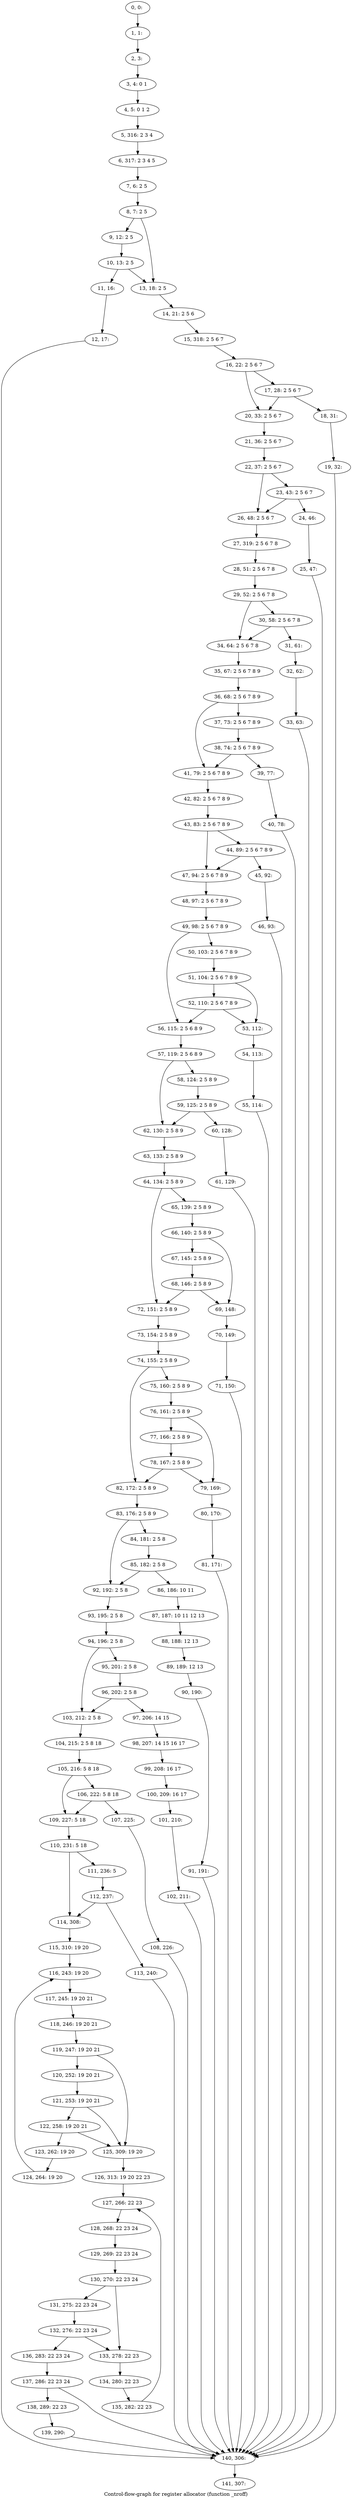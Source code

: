 digraph G {
graph [label="Control-flow-graph for register allocator (function _nroff)"]
0[label="0, 0: "];
1[label="1, 1: "];
2[label="2, 3: "];
3[label="3, 4: 0 1 "];
4[label="4, 5: 0 1 2 "];
5[label="5, 316: 2 3 4 "];
6[label="6, 317: 2 3 4 5 "];
7[label="7, 6: 2 5 "];
8[label="8, 7: 2 5 "];
9[label="9, 12: 2 5 "];
10[label="10, 13: 2 5 "];
11[label="11, 16: "];
12[label="12, 17: "];
13[label="13, 18: 2 5 "];
14[label="14, 21: 2 5 6 "];
15[label="15, 318: 2 5 6 7 "];
16[label="16, 22: 2 5 6 7 "];
17[label="17, 28: 2 5 6 7 "];
18[label="18, 31: "];
19[label="19, 32: "];
20[label="20, 33: 2 5 6 7 "];
21[label="21, 36: 2 5 6 7 "];
22[label="22, 37: 2 5 6 7 "];
23[label="23, 43: 2 5 6 7 "];
24[label="24, 46: "];
25[label="25, 47: "];
26[label="26, 48: 2 5 6 7 "];
27[label="27, 319: 2 5 6 7 8 "];
28[label="28, 51: 2 5 6 7 8 "];
29[label="29, 52: 2 5 6 7 8 "];
30[label="30, 58: 2 5 6 7 8 "];
31[label="31, 61: "];
32[label="32, 62: "];
33[label="33, 63: "];
34[label="34, 64: 2 5 6 7 8 "];
35[label="35, 67: 2 5 6 7 8 9 "];
36[label="36, 68: 2 5 6 7 8 9 "];
37[label="37, 73: 2 5 6 7 8 9 "];
38[label="38, 74: 2 5 6 7 8 9 "];
39[label="39, 77: "];
40[label="40, 78: "];
41[label="41, 79: 2 5 6 7 8 9 "];
42[label="42, 82: 2 5 6 7 8 9 "];
43[label="43, 83: 2 5 6 7 8 9 "];
44[label="44, 89: 2 5 6 7 8 9 "];
45[label="45, 92: "];
46[label="46, 93: "];
47[label="47, 94: 2 5 6 7 8 9 "];
48[label="48, 97: 2 5 6 7 8 9 "];
49[label="49, 98: 2 5 6 7 8 9 "];
50[label="50, 103: 2 5 6 7 8 9 "];
51[label="51, 104: 2 5 6 7 8 9 "];
52[label="52, 110: 2 5 6 7 8 9 "];
53[label="53, 112: "];
54[label="54, 113: "];
55[label="55, 114: "];
56[label="56, 115: 2 5 6 8 9 "];
57[label="57, 119: 2 5 6 8 9 "];
58[label="58, 124: 2 5 8 9 "];
59[label="59, 125: 2 5 8 9 "];
60[label="60, 128: "];
61[label="61, 129: "];
62[label="62, 130: 2 5 8 9 "];
63[label="63, 133: 2 5 8 9 "];
64[label="64, 134: 2 5 8 9 "];
65[label="65, 139: 2 5 8 9 "];
66[label="66, 140: 2 5 8 9 "];
67[label="67, 145: 2 5 8 9 "];
68[label="68, 146: 2 5 8 9 "];
69[label="69, 148: "];
70[label="70, 149: "];
71[label="71, 150: "];
72[label="72, 151: 2 5 8 9 "];
73[label="73, 154: 2 5 8 9 "];
74[label="74, 155: 2 5 8 9 "];
75[label="75, 160: 2 5 8 9 "];
76[label="76, 161: 2 5 8 9 "];
77[label="77, 166: 2 5 8 9 "];
78[label="78, 167: 2 5 8 9 "];
79[label="79, 169: "];
80[label="80, 170: "];
81[label="81, 171: "];
82[label="82, 172: 2 5 8 9 "];
83[label="83, 176: 2 5 8 9 "];
84[label="84, 181: 2 5 8 "];
85[label="85, 182: 2 5 8 "];
86[label="86, 186: 10 11 "];
87[label="87, 187: 10 11 12 13 "];
88[label="88, 188: 12 13 "];
89[label="89, 189: 12 13 "];
90[label="90, 190: "];
91[label="91, 191: "];
92[label="92, 192: 2 5 8 "];
93[label="93, 195: 2 5 8 "];
94[label="94, 196: 2 5 8 "];
95[label="95, 201: 2 5 8 "];
96[label="96, 202: 2 5 8 "];
97[label="97, 206: 14 15 "];
98[label="98, 207: 14 15 16 17 "];
99[label="99, 208: 16 17 "];
100[label="100, 209: 16 17 "];
101[label="101, 210: "];
102[label="102, 211: "];
103[label="103, 212: 2 5 8 "];
104[label="104, 215: 2 5 8 18 "];
105[label="105, 216: 5 8 18 "];
106[label="106, 222: 5 8 18 "];
107[label="107, 225: "];
108[label="108, 226: "];
109[label="109, 227: 5 18 "];
110[label="110, 231: 5 18 "];
111[label="111, 236: 5 "];
112[label="112, 237: "];
113[label="113, 240: "];
114[label="114, 308: "];
115[label="115, 310: 19 20 "];
116[label="116, 243: 19 20 "];
117[label="117, 245: 19 20 21 "];
118[label="118, 246: 19 20 21 "];
119[label="119, 247: 19 20 21 "];
120[label="120, 252: 19 20 21 "];
121[label="121, 253: 19 20 21 "];
122[label="122, 258: 19 20 21 "];
123[label="123, 262: 19 20 "];
124[label="124, 264: 19 20 "];
125[label="125, 309: 19 20 "];
126[label="126, 313: 19 20 22 23 "];
127[label="127, 266: 22 23 "];
128[label="128, 268: 22 23 24 "];
129[label="129, 269: 22 23 24 "];
130[label="130, 270: 22 23 24 "];
131[label="131, 275: 22 23 24 "];
132[label="132, 276: 22 23 24 "];
133[label="133, 278: 22 23 "];
134[label="134, 280: 22 23 "];
135[label="135, 282: 22 23 "];
136[label="136, 283: 22 23 24 "];
137[label="137, 286: 22 23 24 "];
138[label="138, 289: 22 23 "];
139[label="139, 290: "];
140[label="140, 306: "];
141[label="141, 307: "];
0->1 ;
1->2 ;
2->3 ;
3->4 ;
4->5 ;
5->6 ;
6->7 ;
7->8 ;
8->9 ;
8->13 ;
9->10 ;
10->11 ;
10->13 ;
11->12 ;
12->140 ;
13->14 ;
14->15 ;
15->16 ;
16->17 ;
16->20 ;
17->18 ;
17->20 ;
18->19 ;
19->140 ;
20->21 ;
21->22 ;
22->23 ;
22->26 ;
23->24 ;
23->26 ;
24->25 ;
25->140 ;
26->27 ;
27->28 ;
28->29 ;
29->30 ;
29->34 ;
30->31 ;
30->34 ;
31->32 ;
32->33 ;
33->140 ;
34->35 ;
35->36 ;
36->37 ;
36->41 ;
37->38 ;
38->39 ;
38->41 ;
39->40 ;
40->140 ;
41->42 ;
42->43 ;
43->44 ;
43->47 ;
44->45 ;
44->47 ;
45->46 ;
46->140 ;
47->48 ;
48->49 ;
49->50 ;
49->56 ;
50->51 ;
51->52 ;
51->53 ;
52->53 ;
52->56 ;
53->54 ;
54->55 ;
55->140 ;
56->57 ;
57->58 ;
57->62 ;
58->59 ;
59->60 ;
59->62 ;
60->61 ;
61->140 ;
62->63 ;
63->64 ;
64->65 ;
64->72 ;
65->66 ;
66->67 ;
66->69 ;
67->68 ;
68->69 ;
68->72 ;
69->70 ;
70->71 ;
71->140 ;
72->73 ;
73->74 ;
74->75 ;
74->82 ;
75->76 ;
76->77 ;
76->79 ;
77->78 ;
78->79 ;
78->82 ;
79->80 ;
80->81 ;
81->140 ;
82->83 ;
83->84 ;
83->92 ;
84->85 ;
85->86 ;
85->92 ;
86->87 ;
87->88 ;
88->89 ;
89->90 ;
90->91 ;
91->140 ;
92->93 ;
93->94 ;
94->95 ;
94->103 ;
95->96 ;
96->97 ;
96->103 ;
97->98 ;
98->99 ;
99->100 ;
100->101 ;
101->102 ;
102->140 ;
103->104 ;
104->105 ;
105->106 ;
105->109 ;
106->107 ;
106->109 ;
107->108 ;
108->140 ;
109->110 ;
110->111 ;
110->114 ;
111->112 ;
112->113 ;
112->114 ;
113->140 ;
114->115 ;
115->116 ;
116->117 ;
117->118 ;
118->119 ;
119->120 ;
119->125 ;
120->121 ;
121->122 ;
121->125 ;
122->123 ;
122->125 ;
123->124 ;
124->116 ;
125->126 ;
126->127 ;
127->128 ;
128->129 ;
129->130 ;
130->131 ;
130->133 ;
131->132 ;
132->133 ;
132->136 ;
133->134 ;
134->135 ;
135->127 ;
136->137 ;
137->138 ;
137->140 ;
138->139 ;
139->140 ;
140->141 ;
}
